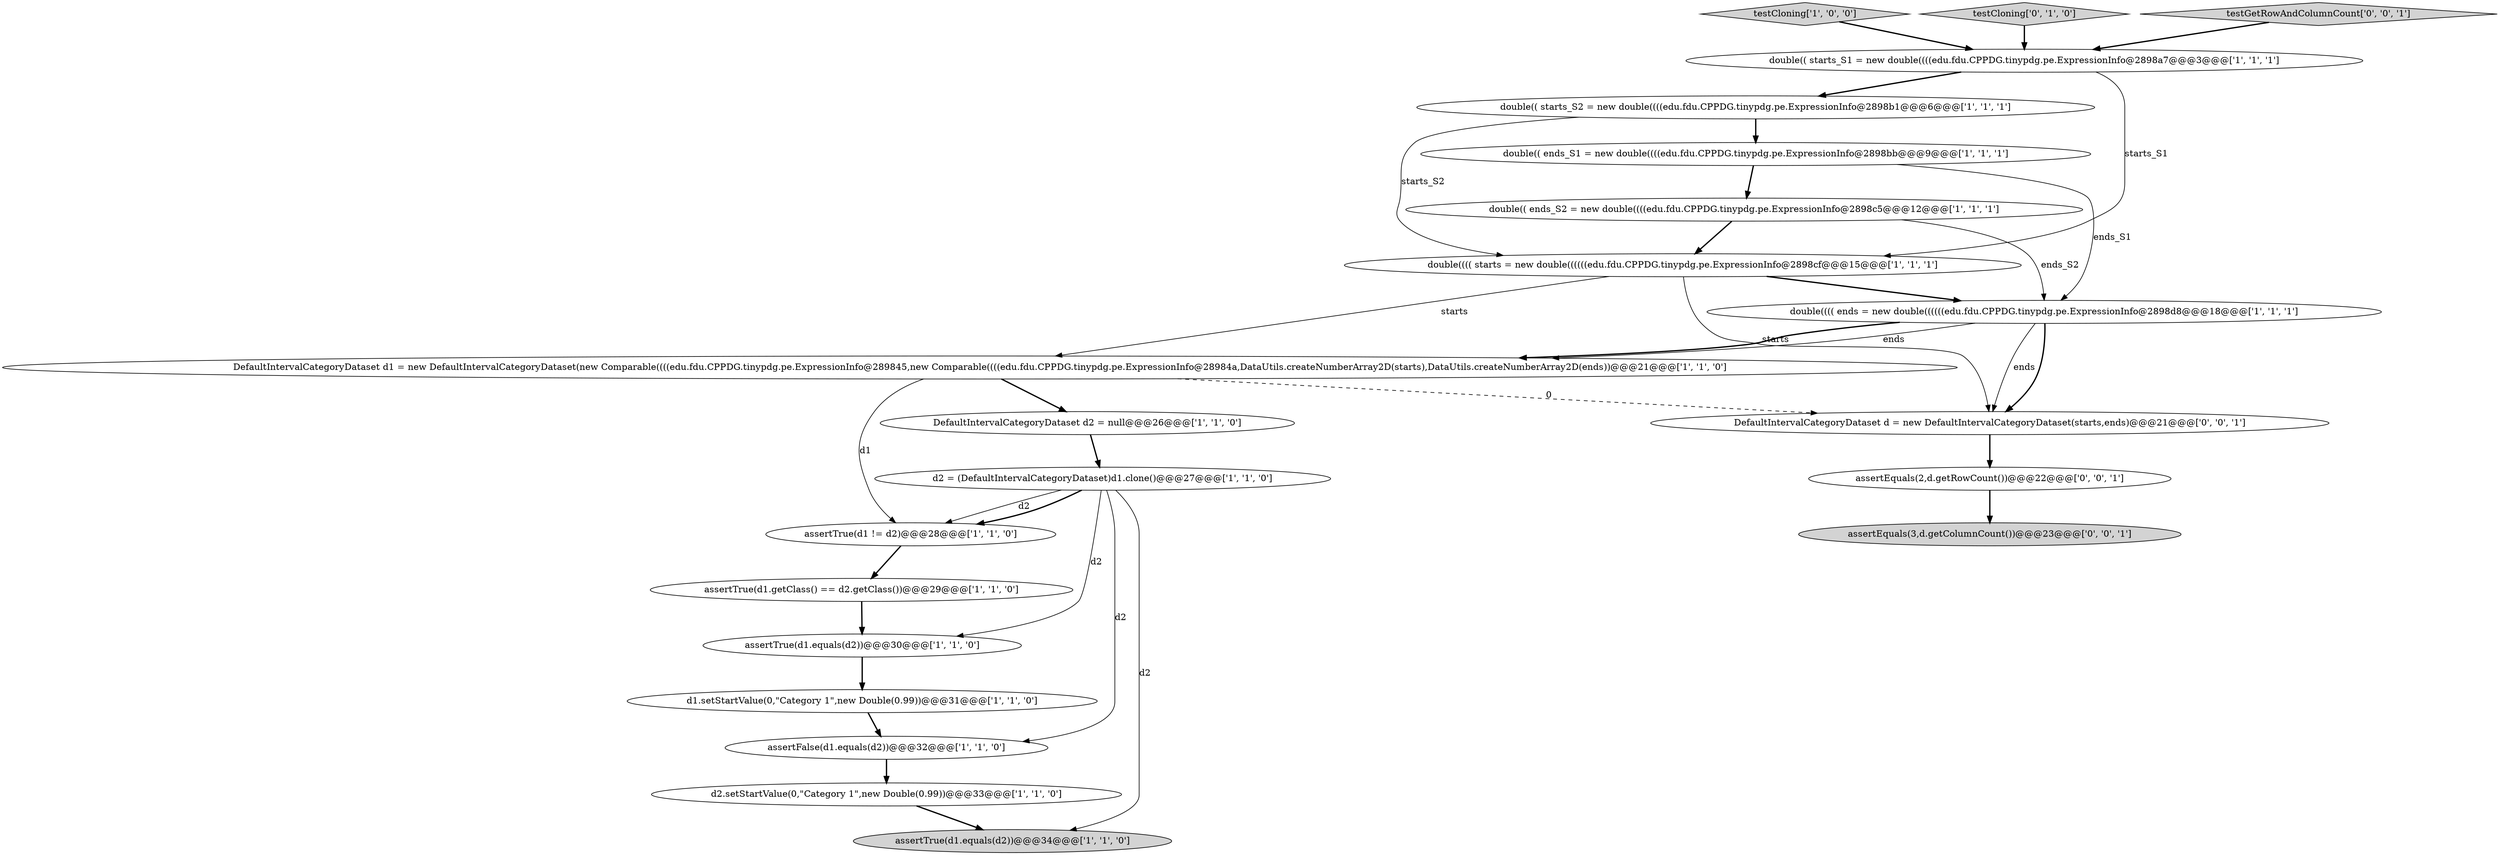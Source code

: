 digraph {
9 [style = filled, label = "testCloning['1', '0', '0']", fillcolor = lightgray, shape = diamond image = "AAA0AAABBB1BBB"];
6 [style = filled, label = "double(( ends_S2 = new double((((edu.fdu.CPPDG.tinypdg.pe.ExpressionInfo@2898c5@@@12@@@['1', '1', '1']", fillcolor = white, shape = ellipse image = "AAA0AAABBB1BBB"];
20 [style = filled, label = "assertEquals(3,d.getColumnCount())@@@23@@@['0', '0', '1']", fillcolor = lightgray, shape = ellipse image = "AAA0AAABBB3BBB"];
2 [style = filled, label = "DefaultIntervalCategoryDataset d2 = null@@@26@@@['1', '1', '0']", fillcolor = white, shape = ellipse image = "AAA0AAABBB1BBB"];
18 [style = filled, label = "assertEquals(2,d.getRowCount())@@@22@@@['0', '0', '1']", fillcolor = white, shape = ellipse image = "AAA0AAABBB3BBB"];
8 [style = filled, label = "assertTrue(d1 != d2)@@@28@@@['1', '1', '0']", fillcolor = white, shape = ellipse image = "AAA0AAABBB1BBB"];
13 [style = filled, label = "DefaultIntervalCategoryDataset d1 = new DefaultIntervalCategoryDataset(new Comparable((((edu.fdu.CPPDG.tinypdg.pe.ExpressionInfo@289845,new Comparable((((edu.fdu.CPPDG.tinypdg.pe.ExpressionInfo@28984a,DataUtils.createNumberArray2D(starts),DataUtils.createNumberArray2D(ends))@@@21@@@['1', '1', '0']", fillcolor = white, shape = ellipse image = "AAA0AAABBB1BBB"];
3 [style = filled, label = "d2.setStartValue(0,\"Category 1\",new Double(0.99))@@@33@@@['1', '1', '0']", fillcolor = white, shape = ellipse image = "AAA0AAABBB1BBB"];
17 [style = filled, label = "testCloning['0', '1', '0']", fillcolor = lightgray, shape = diamond image = "AAA0AAABBB2BBB"];
10 [style = filled, label = "double(((( ends = new double((((((edu.fdu.CPPDG.tinypdg.pe.ExpressionInfo@2898d8@@@18@@@['1', '1', '1']", fillcolor = white, shape = ellipse image = "AAA0AAABBB1BBB"];
7 [style = filled, label = "double(( ends_S1 = new double((((edu.fdu.CPPDG.tinypdg.pe.ExpressionInfo@2898bb@@@9@@@['1', '1', '1']", fillcolor = white, shape = ellipse image = "AAA0AAABBB1BBB"];
1 [style = filled, label = "double(( starts_S1 = new double((((edu.fdu.CPPDG.tinypdg.pe.ExpressionInfo@2898a7@@@3@@@['1', '1', '1']", fillcolor = white, shape = ellipse image = "AAA0AAABBB1BBB"];
0 [style = filled, label = "assertTrue(d1.equals(d2))@@@30@@@['1', '1', '0']", fillcolor = white, shape = ellipse image = "AAA0AAABBB1BBB"];
21 [style = filled, label = "testGetRowAndColumnCount['0', '0', '1']", fillcolor = lightgray, shape = diamond image = "AAA0AAABBB3BBB"];
12 [style = filled, label = "d2 = (DefaultIntervalCategoryDataset)d1.clone()@@@27@@@['1', '1', '0']", fillcolor = white, shape = ellipse image = "AAA0AAABBB1BBB"];
4 [style = filled, label = "double(( starts_S2 = new double((((edu.fdu.CPPDG.tinypdg.pe.ExpressionInfo@2898b1@@@6@@@['1', '1', '1']", fillcolor = white, shape = ellipse image = "AAA0AAABBB1BBB"];
5 [style = filled, label = "double(((( starts = new double((((((edu.fdu.CPPDG.tinypdg.pe.ExpressionInfo@2898cf@@@15@@@['1', '1', '1']", fillcolor = white, shape = ellipse image = "AAA0AAABBB1BBB"];
16 [style = filled, label = "assertTrue(d1.equals(d2))@@@34@@@['1', '1', '0']", fillcolor = lightgray, shape = ellipse image = "AAA0AAABBB1BBB"];
15 [style = filled, label = "assertTrue(d1.getClass() == d2.getClass())@@@29@@@['1', '1', '0']", fillcolor = white, shape = ellipse image = "AAA0AAABBB1BBB"];
14 [style = filled, label = "assertFalse(d1.equals(d2))@@@32@@@['1', '1', '0']", fillcolor = white, shape = ellipse image = "AAA0AAABBB1BBB"];
19 [style = filled, label = "DefaultIntervalCategoryDataset d = new DefaultIntervalCategoryDataset(starts,ends)@@@21@@@['0', '0', '1']", fillcolor = white, shape = ellipse image = "AAA0AAABBB3BBB"];
11 [style = filled, label = "d1.setStartValue(0,\"Category 1\",new Double(0.99))@@@31@@@['1', '1', '0']", fillcolor = white, shape = ellipse image = "AAA0AAABBB1BBB"];
4->7 [style = bold, label=""];
18->20 [style = bold, label=""];
14->3 [style = bold, label=""];
10->19 [style = solid, label="ends"];
7->6 [style = bold, label=""];
12->16 [style = solid, label="d2"];
13->19 [style = dashed, label="0"];
12->8 [style = solid, label="d2"];
13->8 [style = solid, label="d1"];
12->14 [style = solid, label="d2"];
5->10 [style = bold, label=""];
0->11 [style = bold, label=""];
4->5 [style = solid, label="starts_S2"];
11->14 [style = bold, label=""];
5->19 [style = solid, label="starts"];
7->10 [style = solid, label="ends_S1"];
10->19 [style = bold, label=""];
10->13 [style = solid, label="ends"];
15->0 [style = bold, label=""];
10->13 [style = bold, label=""];
6->5 [style = bold, label=""];
1->4 [style = bold, label=""];
5->13 [style = solid, label="starts"];
12->0 [style = solid, label="d2"];
21->1 [style = bold, label=""];
3->16 [style = bold, label=""];
6->10 [style = solid, label="ends_S2"];
13->2 [style = bold, label=""];
1->5 [style = solid, label="starts_S1"];
12->8 [style = bold, label=""];
9->1 [style = bold, label=""];
19->18 [style = bold, label=""];
8->15 [style = bold, label=""];
2->12 [style = bold, label=""];
17->1 [style = bold, label=""];
}
